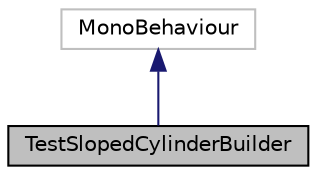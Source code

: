 digraph "TestSlopedCylinderBuilder"
{
 // LATEX_PDF_SIZE
  edge [fontname="Helvetica",fontsize="10",labelfontname="Helvetica",labelfontsize="10"];
  node [fontname="Helvetica",fontsize="10",shape=record];
  Node2 [label="TestSlopedCylinderBuilder",height=0.2,width=0.4,color="black", fillcolor="grey75", style="filled", fontcolor="black",tooltip=" "];
  Node3 -> Node2 [dir="back",color="midnightblue",fontsize="10",style="solid",fontname="Helvetica"];
  Node3 [label="MonoBehaviour",height=0.2,width=0.4,color="grey75", fillcolor="white", style="filled",tooltip=" "];
}
